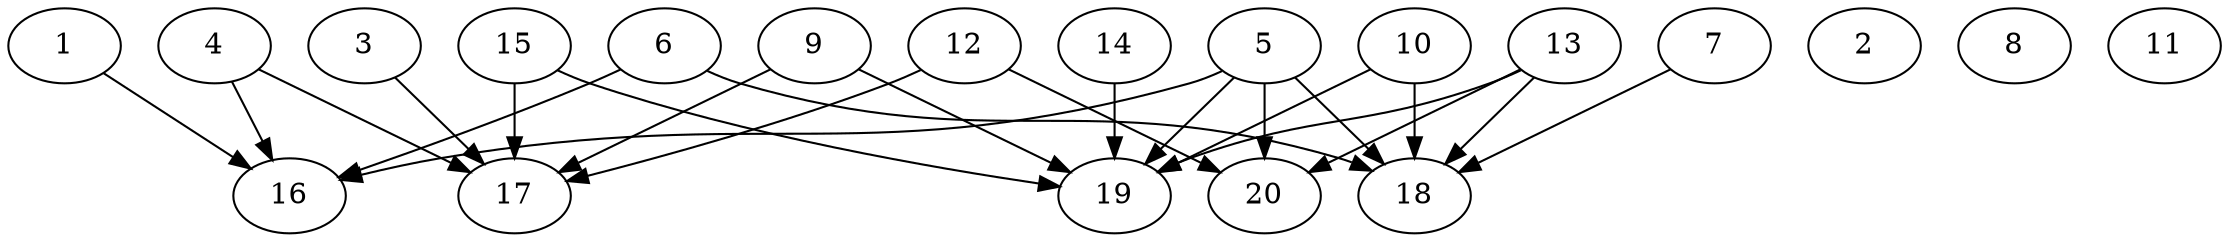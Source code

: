 // DAG automatically generated by daggen at Thu Oct  3 13:58:43 2019
// ./daggen --dot -n 20 --ccr 0.4 --fat 0.9 --regular 0.7 --density 0.5 --mindata 5242880 --maxdata 52428800 
digraph G {
  1 [size="89994240", alpha="0.02", expect_size="35997696"] 
  1 -> 16 [size ="35997696"]
  2 [size="88307200", alpha="0.04", expect_size="35322880"] 
  3 [size="107599360", alpha="0.01", expect_size="43039744"] 
  3 -> 17 [size ="43039744"]
  4 [size="76254720", alpha="0.04", expect_size="30501888"] 
  4 -> 16 [size ="30501888"]
  4 -> 17 [size ="30501888"]
  5 [size="105973760", alpha="0.16", expect_size="42389504"] 
  5 -> 16 [size ="42389504"]
  5 -> 18 [size ="42389504"]
  5 -> 19 [size ="42389504"]
  5 -> 20 [size ="42389504"]
  6 [size="122900480", alpha="0.08", expect_size="49160192"] 
  6 -> 16 [size ="49160192"]
  6 -> 18 [size ="49160192"]
  7 [size="36034560", alpha="0.19", expect_size="14413824"] 
  7 -> 18 [size ="14413824"]
  8 [size="62858240", alpha="0.16", expect_size="25143296"] 
  9 [size="84579840", alpha="0.11", expect_size="33831936"] 
  9 -> 17 [size ="33831936"]
  9 -> 19 [size ="33831936"]
  10 [size="108147200", alpha="0.04", expect_size="43258880"] 
  10 -> 18 [size ="43258880"]
  10 -> 19 [size ="43258880"]
  11 [size="33387520", alpha="0.14", expect_size="13355008"] 
  12 [size="46963200", alpha="0.10", expect_size="18785280"] 
  12 -> 17 [size ="18785280"]
  12 -> 20 [size ="18785280"]
  13 [size="73256960", alpha="0.13", expect_size="29302784"] 
  13 -> 18 [size ="29302784"]
  13 -> 19 [size ="29302784"]
  13 -> 20 [size ="29302784"]
  14 [size="77928960", alpha="0.13", expect_size="31171584"] 
  14 -> 19 [size ="31171584"]
  15 [size="103444480", alpha="0.19", expect_size="41377792"] 
  15 -> 17 [size ="41377792"]
  15 -> 19 [size ="41377792"]
  16 [size="80291840", alpha="0.10", expect_size="32116736"] 
  17 [size="128104960", alpha="0.07", expect_size="51241984"] 
  18 [size="124958720", alpha="0.06", expect_size="49983488"] 
  19 [size="100587520", alpha="0.05", expect_size="40235008"] 
  20 [size="47549440", alpha="0.04", expect_size="19019776"] 
}
